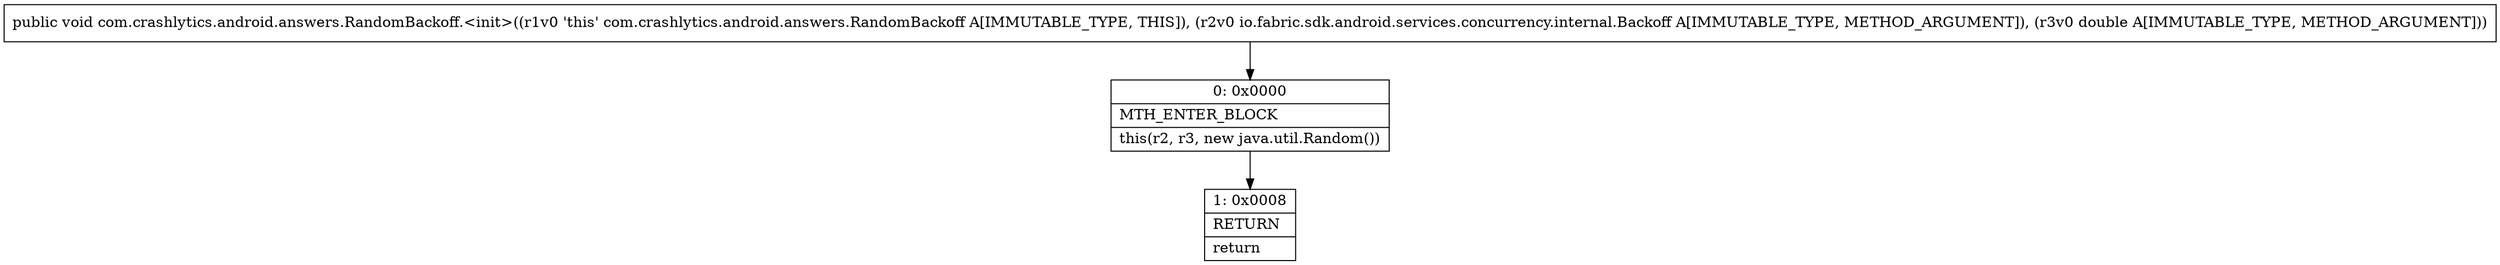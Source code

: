 digraph "CFG forcom.crashlytics.android.answers.RandomBackoff.\<init\>(Lio\/fabric\/sdk\/android\/services\/concurrency\/internal\/Backoff;D)V" {
Node_0 [shape=record,label="{0\:\ 0x0000|MTH_ENTER_BLOCK\l|this(r2, r3, new java.util.Random())\l}"];
Node_1 [shape=record,label="{1\:\ 0x0008|RETURN\l|return\l}"];
MethodNode[shape=record,label="{public void com.crashlytics.android.answers.RandomBackoff.\<init\>((r1v0 'this' com.crashlytics.android.answers.RandomBackoff A[IMMUTABLE_TYPE, THIS]), (r2v0 io.fabric.sdk.android.services.concurrency.internal.Backoff A[IMMUTABLE_TYPE, METHOD_ARGUMENT]), (r3v0 double A[IMMUTABLE_TYPE, METHOD_ARGUMENT])) }"];
MethodNode -> Node_0;
Node_0 -> Node_1;
}


